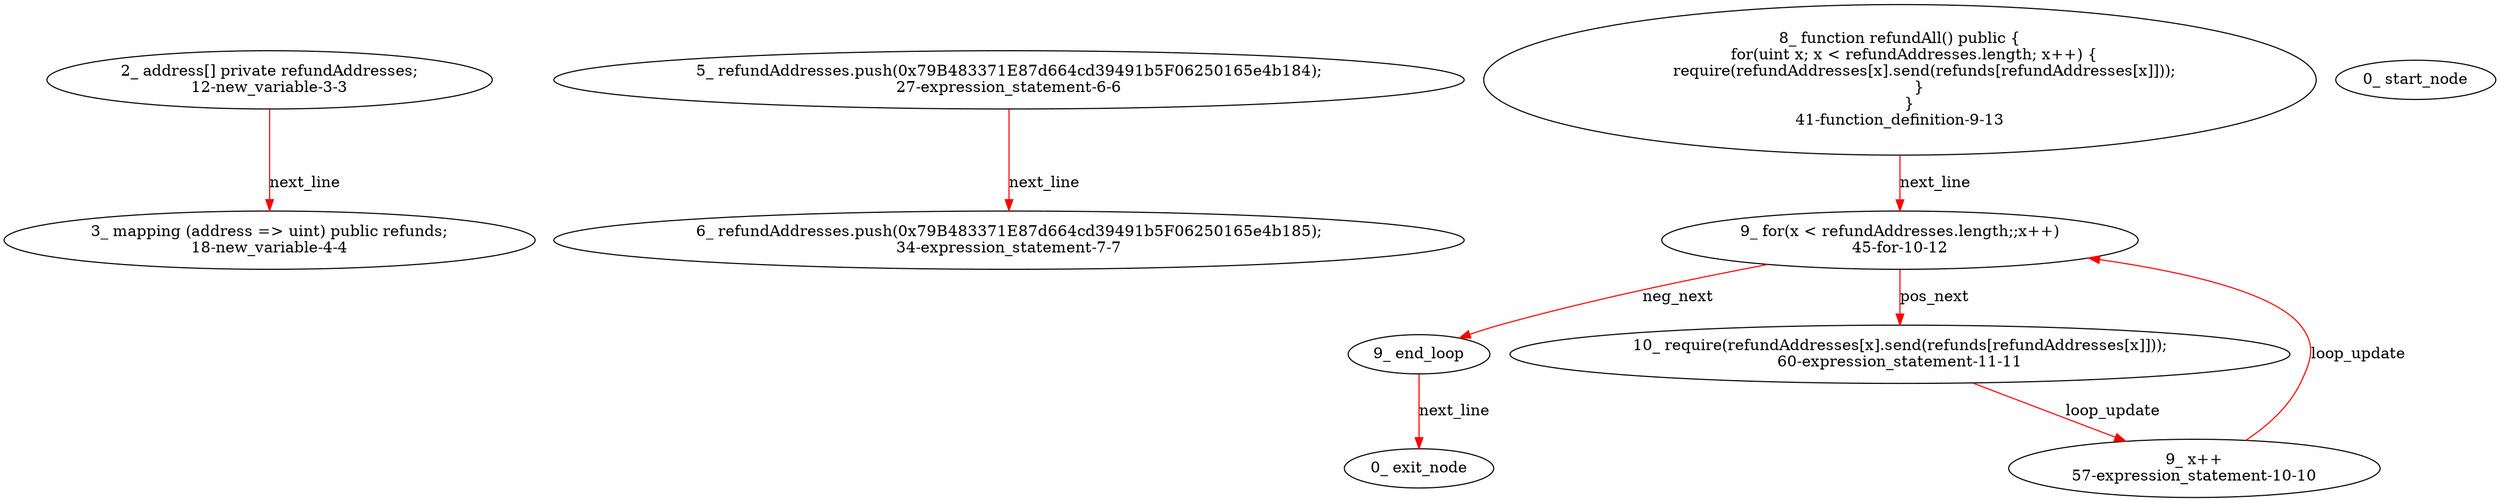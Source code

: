 digraph  {
12 [label="2_ address[] private refundAddresses;\n12-new_variable-3-3", method="", type_label=new_variable];
18 [label="3_ mapping (address => uint) public refunds;\n18-new_variable-4-4", method="", type_label=new_variable];
27 [label="5_ refundAddresses.push(0x79B483371E87d664cd39491b5F06250165e4b184);\n27-expression_statement-6-6", method="", type_label=expression_statement];
34 [label="6_ refundAddresses.push(0x79B483371E87d664cd39491b5F06250165e4b185);\n34-expression_statement-7-7", method="", type_label=expression_statement];
41 [label="8_ function refundAll() public {\n        for(uint x; x < refundAddresses.length; x++) {  \n            require(refundAddresses[x].send(refunds[refundAddresses[x]]));  \n        }\n    }\n41-function_definition-9-13", method="refundAll()", type_label=function_definition];
45 [label="9_ for(x < refundAddresses.length;;x++)\n45-for-10-12", method="refundAll()", type_label=for];
116 [label="9_ end_loop", method="refundAll()", type_label=end_loop];
57 [label="9_ x++\n57-expression_statement-10-10", method="refundAll()", type_label=expression_statement];
60 [label="10_ require(refundAddresses[x].send(refunds[refundAddresses[x]]));\n60-expression_statement-11-11", method="refundAll()", type_label=expression_statement];
1 [label="0_ start_node", method="", type_label=start];
2 [label="0_ exit_node", method="", type_label=exit];
12 -> 18  [color=red, controlflow_type=next_line, edge_type=CFG_edge, key=0, label=next_line];
27 -> 34  [color=red, controlflow_type=next_line, edge_type=CFG_edge, key=0, label=next_line];
41 -> 45  [color=red, controlflow_type=next_line, edge_type=CFG_edge, key=0, label=next_line];
45 -> 60  [color=red, controlflow_type=pos_next, edge_type=CFG_edge, key=0, label=pos_next];
45 -> 116  [color=red, controlflow_type=neg_next, edge_type=CFG_edge, key=0, label=neg_next];
116 -> 2  [color=red, controlflow_type=next_line, edge_type=CFG_edge, key=0, label=next_line];
57 -> 45  [color=red, controlflow_type=loop_update, edge_type=CFG_edge, key=0, label=loop_update];
60 -> 57  [color=red, controlflow_type=loop_update, edge_type=CFG_edge, key=0, label=loop_update];
}

